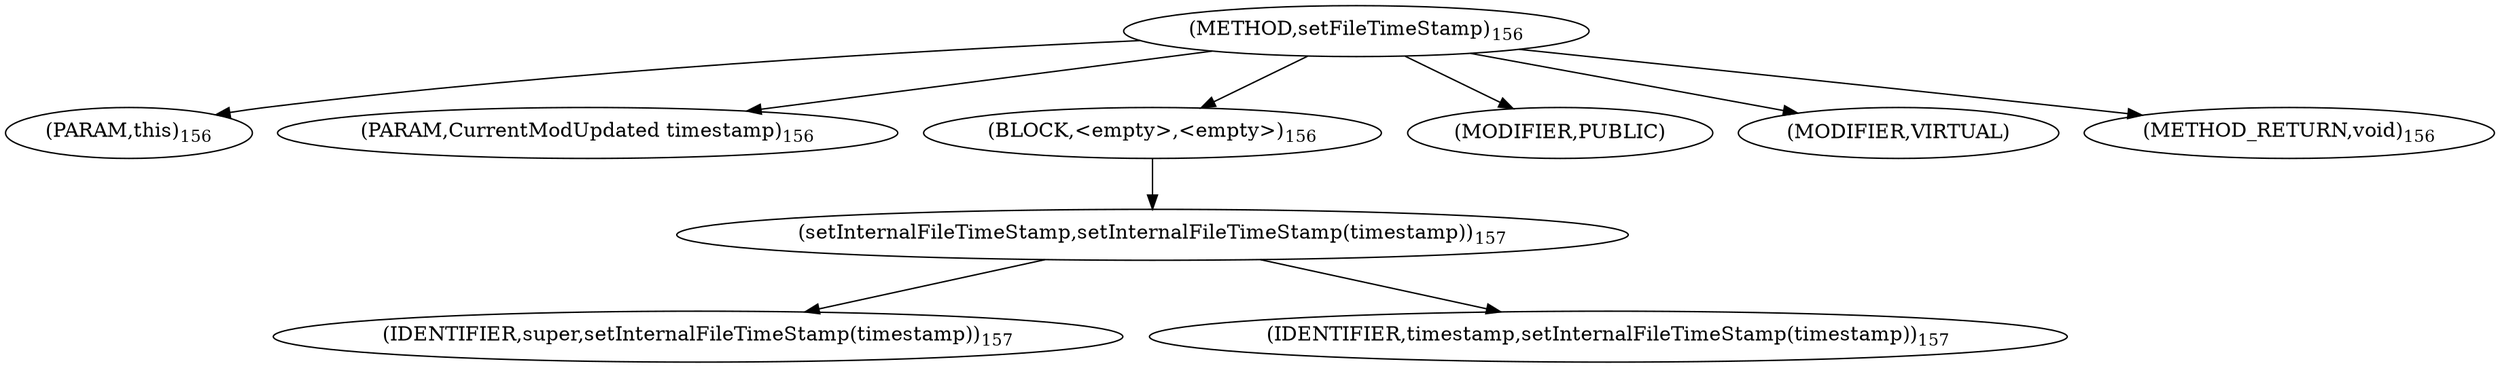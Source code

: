 digraph "setFileTimeStamp" {  
"186" [label = <(METHOD,setFileTimeStamp)<SUB>156</SUB>> ]
"187" [label = <(PARAM,this)<SUB>156</SUB>> ]
"188" [label = <(PARAM,CurrentModUpdated timestamp)<SUB>156</SUB>> ]
"189" [label = <(BLOCK,&lt;empty&gt;,&lt;empty&gt;)<SUB>156</SUB>> ]
"190" [label = <(setInternalFileTimeStamp,setInternalFileTimeStamp(timestamp))<SUB>157</SUB>> ]
"191" [label = <(IDENTIFIER,super,setInternalFileTimeStamp(timestamp))<SUB>157</SUB>> ]
"192" [label = <(IDENTIFIER,timestamp,setInternalFileTimeStamp(timestamp))<SUB>157</SUB>> ]
"193" [label = <(MODIFIER,PUBLIC)> ]
"194" [label = <(MODIFIER,VIRTUAL)> ]
"195" [label = <(METHOD_RETURN,void)<SUB>156</SUB>> ]
  "186" -> "187" 
  "186" -> "188" 
  "186" -> "189" 
  "186" -> "193" 
  "186" -> "194" 
  "186" -> "195" 
  "189" -> "190" 
  "190" -> "191" 
  "190" -> "192" 
}
